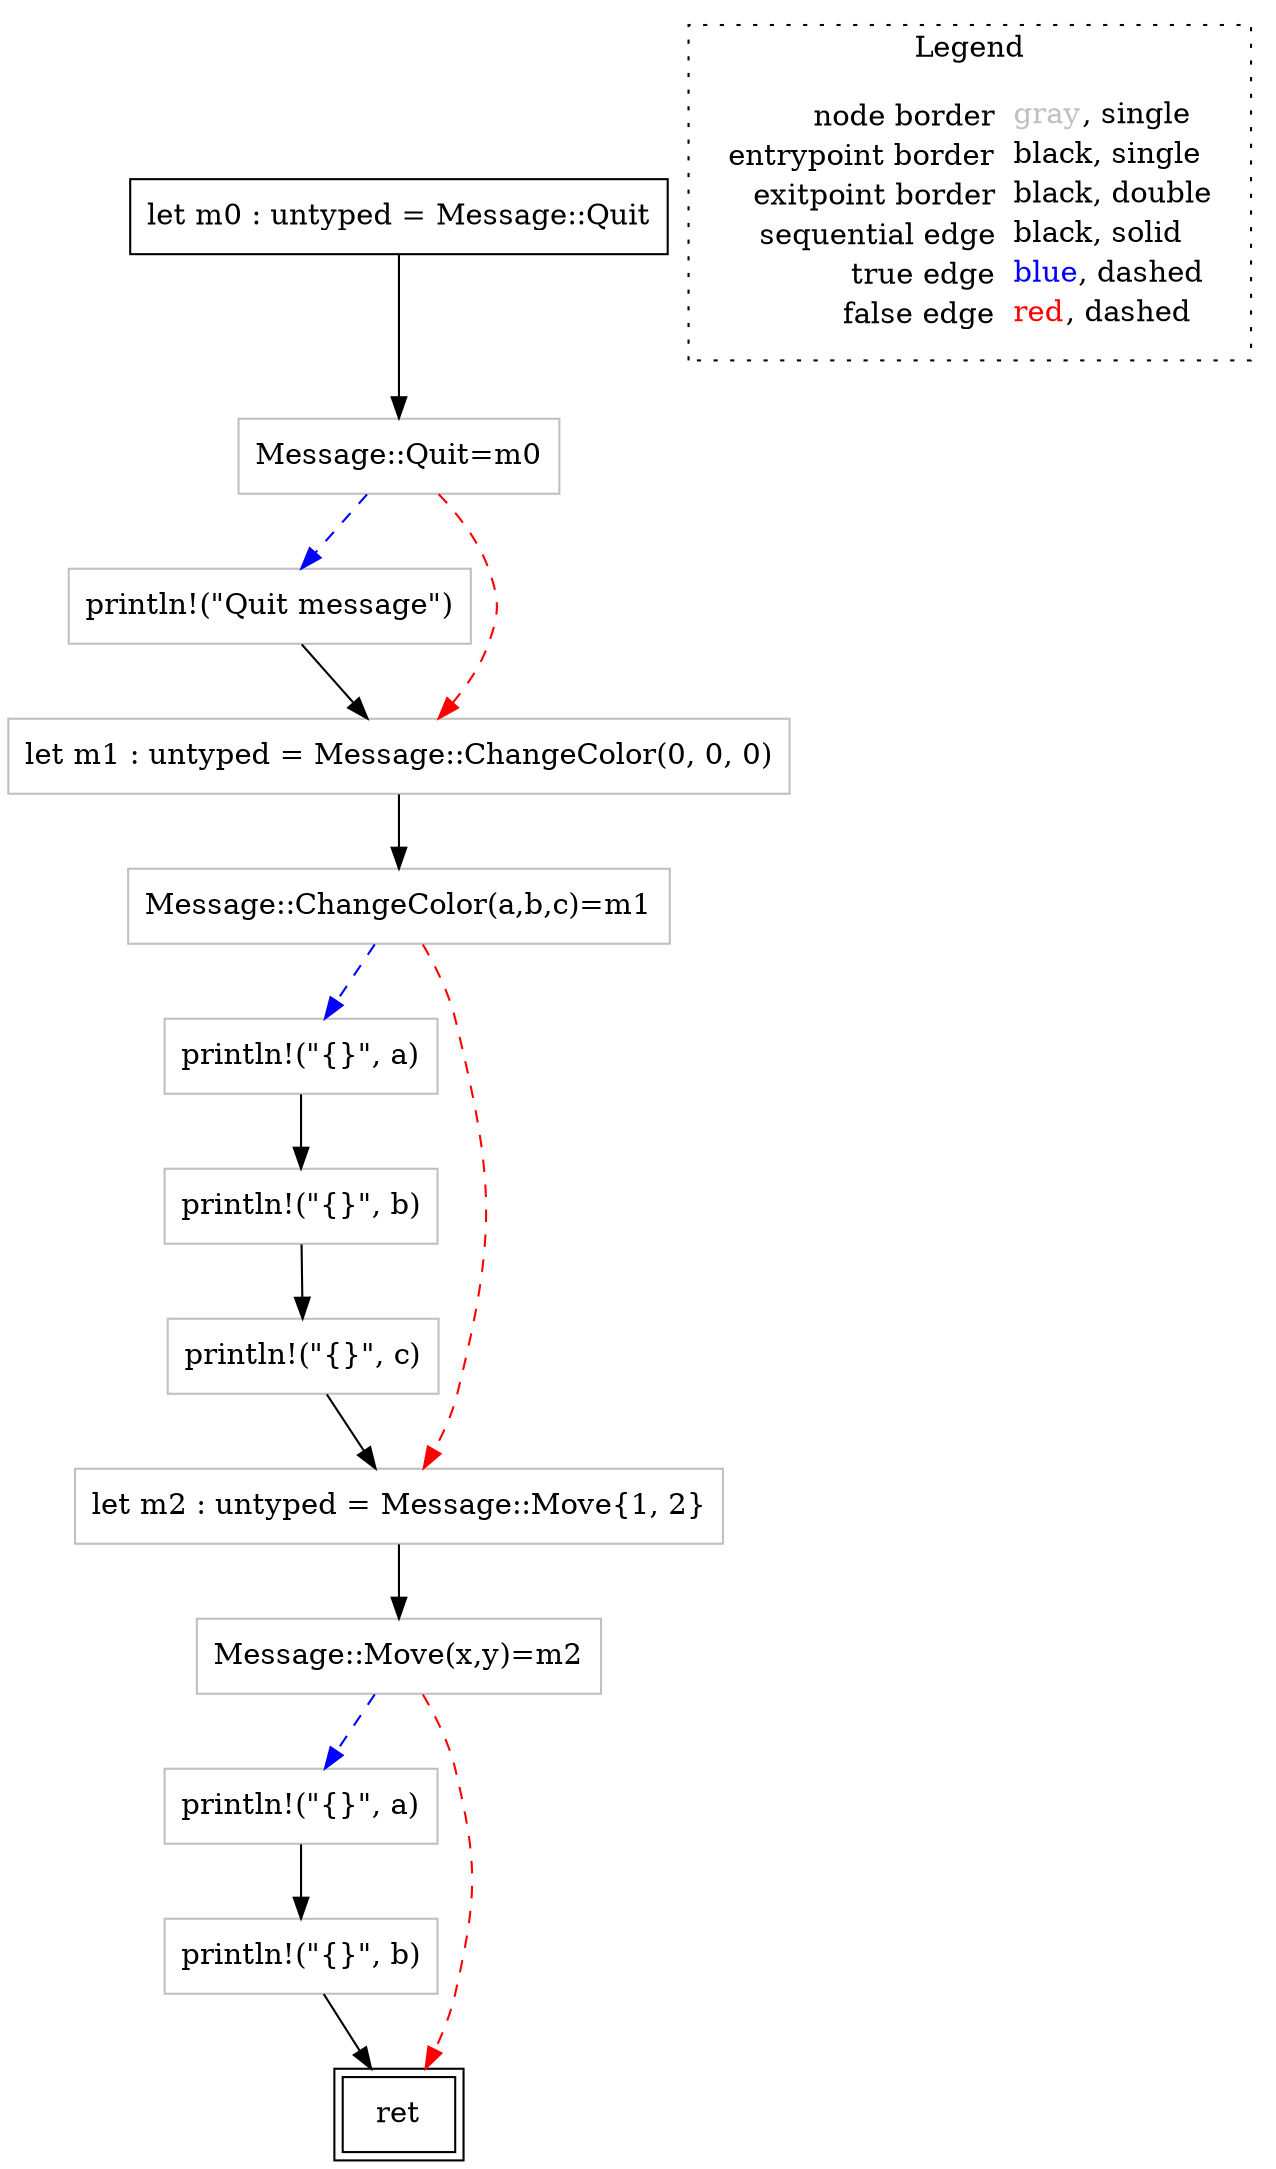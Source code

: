 digraph {
	"node0" [shape="rect",color="black",label=<let m0 : untyped = Message::Quit>];
	"node1" [shape="rect",color="gray",label=<println!(&quot;{}&quot;, a)>];
	"node2" [shape="rect",color="gray",label=<println!(&quot;{}&quot;, a)>];
	"node3" [shape="rect",color="black",peripheries="2",label=<ret>];
	"node4" [shape="rect",color="gray",label=<println!(&quot;Quit message&quot;)>];
	"node5" [shape="rect",color="gray",label=<println!(&quot;{}&quot;, c)>];
	"node6" [shape="rect",color="gray",label=<println!(&quot;{}&quot;, b)>];
	"node7" [shape="rect",color="gray",label=<let m1 : untyped = Message::ChangeColor(0, 0, 0)>];
	"node8" [shape="rect",color="gray",label=<let m2 : untyped = Message::Move{1, 2}>];
	"node9" [shape="rect",color="gray",label=<println!(&quot;{}&quot;, b)>];
	"node10" [shape="rect",color="gray",label=<Message::Quit=m0>];
	"node11" [shape="rect",color="gray",label=<Message::Move(x,y)=m2>];
	"node12" [shape="rect",color="gray",label=<Message::ChangeColor(a,b,c)=m1>];
	"node1" -> "node6" [color="black"];
	"node0" -> "node10" [color="black"];
	"node2" -> "node9" [color="black"];
	"node4" -> "node7" [color="black"];
	"node5" -> "node8" [color="black"];
	"node6" -> "node3" [color="black"];
	"node7" -> "node12" [color="black"];
	"node8" -> "node11" [color="black"];
	"node9" -> "node5" [color="black"];
	"node10" -> "node7" [color="red",style="dashed"];
	"node10" -> "node4" [color="blue",style="dashed"];
	"node11" -> "node1" [color="blue",style="dashed"];
	"node11" -> "node3" [color="red",style="dashed"];
	"node12" -> "node2" [color="blue",style="dashed"];
	"node12" -> "node8" [color="red",style="dashed"];
subgraph cluster_legend {
	label="Legend";
	style=dotted;
	node [shape=plaintext];
	"legend" [label=<<table border="0" cellpadding="2" cellspacing="0" cellborder="0"><tr><td align="right">node border&nbsp;</td><td align="left"><font color="gray">gray</font>, single</td></tr><tr><td align="right">entrypoint border&nbsp;</td><td align="left"><font color="black">black</font>, single</td></tr><tr><td align="right">exitpoint border&nbsp;</td><td align="left"><font color="black">black</font>, double</td></tr><tr><td align="right">sequential edge&nbsp;</td><td align="left"><font color="black">black</font>, solid</td></tr><tr><td align="right">true edge&nbsp;</td><td align="left"><font color="blue">blue</font>, dashed</td></tr><tr><td align="right">false edge&nbsp;</td><td align="left"><font color="red">red</font>, dashed</td></tr></table>>];
}

}
